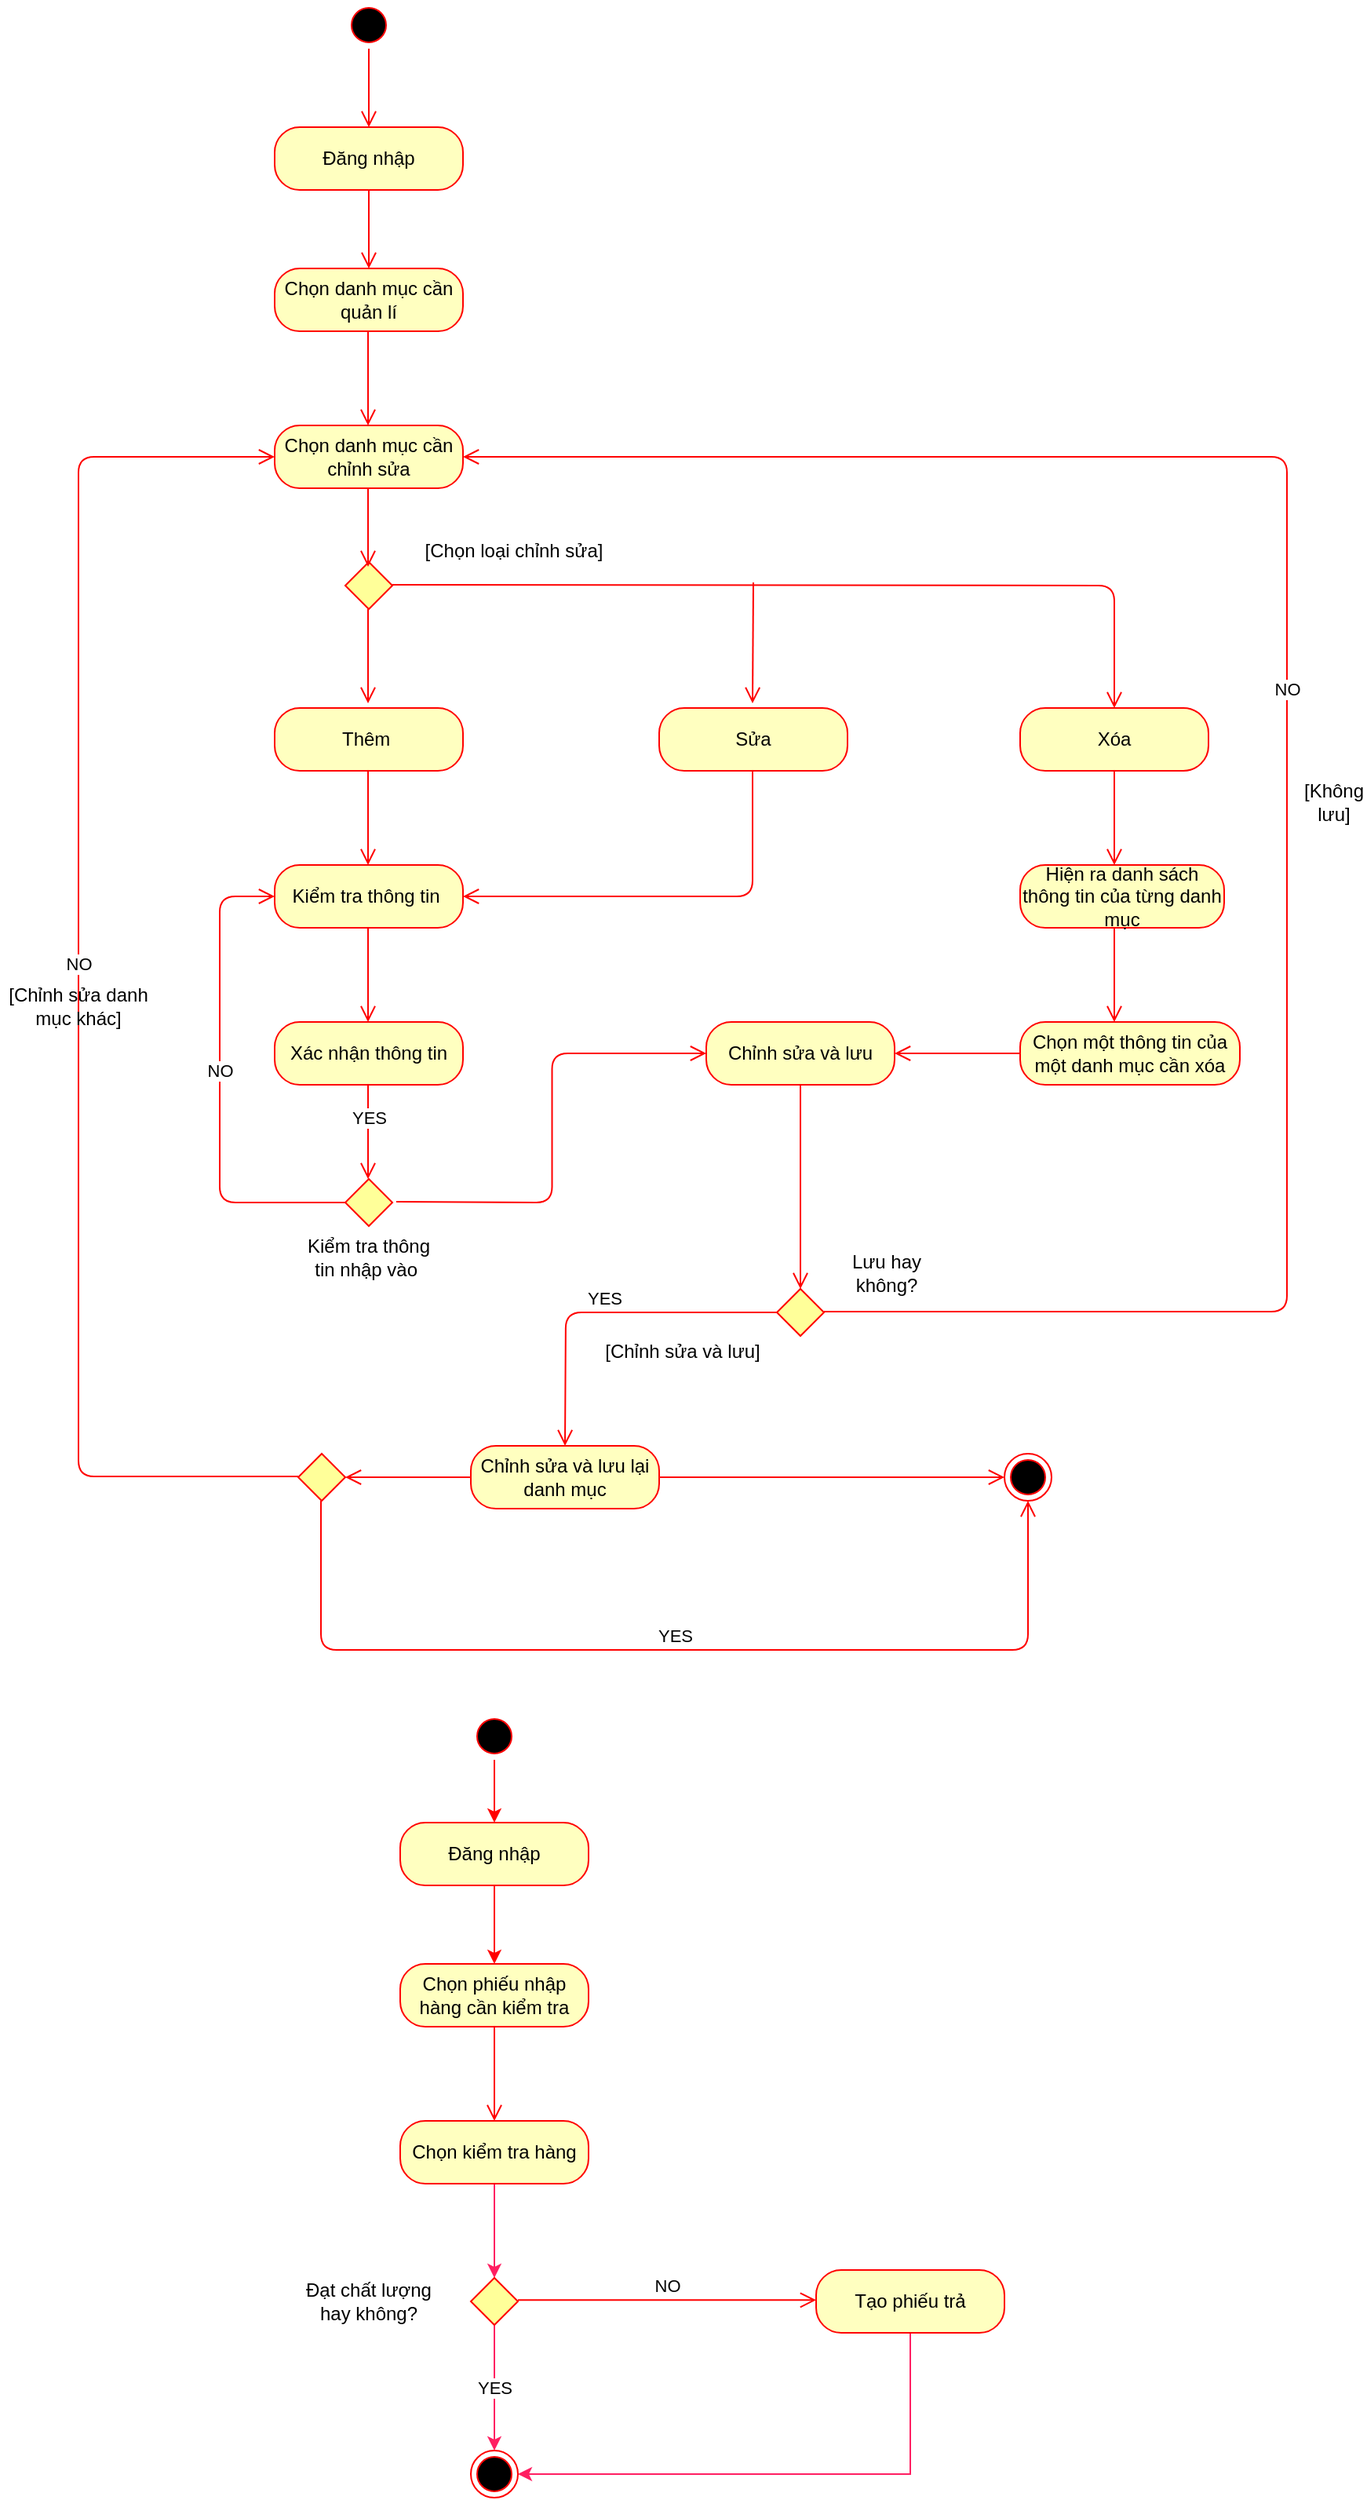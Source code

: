 <mxfile version="13.10.2" type="github">
  <diagram name="Page-1" id="e7e014a7-5840-1c2e-5031-d8a46d1fe8dd">
    <mxGraphModel dx="1037" dy="1389" grid="1" gridSize="10" guides="1" tooltips="1" connect="1" arrows="1" fold="1" page="1" pageScale="1" pageWidth="1169" pageHeight="826" background="#ffffff" math="0" shadow="0">
      <root>
        <mxCell id="0" />
        <mxCell id="1" parent="0" />
        <mxCell id="-c-wwAFa2-BwszWhMHXV-42" value="" style="ellipse;html=1;shape=startState;fillColor=#000000;strokeColor=#ff0000;" parent="1" vertex="1">
          <mxGeometry x="500" y="-800" width="30" height="30" as="geometry" />
        </mxCell>
        <mxCell id="-c-wwAFa2-BwszWhMHXV-43" value="" style="edgeStyle=orthogonalEdgeStyle;html=1;verticalAlign=bottom;endArrow=open;endSize=8;strokeColor=#ff0000;" parent="1" source="-c-wwAFa2-BwszWhMHXV-42" edge="1">
          <mxGeometry relative="1" as="geometry">
            <mxPoint x="515" y="-720" as="targetPoint" />
          </mxGeometry>
        </mxCell>
        <mxCell id="-c-wwAFa2-BwszWhMHXV-44" value="Đăng nhập" style="rounded=1;whiteSpace=wrap;html=1;arcSize=40;fontColor=#000000;fillColor=#ffffc0;strokeColor=#ff0000;" parent="1" vertex="1">
          <mxGeometry x="455" y="-720" width="120" height="40" as="geometry" />
        </mxCell>
        <mxCell id="-c-wwAFa2-BwszWhMHXV-45" value="" style="edgeStyle=orthogonalEdgeStyle;html=1;verticalAlign=bottom;endArrow=open;endSize=8;strokeColor=#ff0000;" parent="1" source="-c-wwAFa2-BwszWhMHXV-44" edge="1">
          <mxGeometry relative="1" as="geometry">
            <mxPoint x="515" y="-630" as="targetPoint" />
          </mxGeometry>
        </mxCell>
        <mxCell id="-c-wwAFa2-BwszWhMHXV-46" value="Chọn danh mục cần quản lí" style="rounded=1;whiteSpace=wrap;html=1;arcSize=40;fontColor=#000000;fillColor=#ffffc0;strokeColor=#ff0000;" parent="1" vertex="1">
          <mxGeometry x="455" y="-630" width="120" height="40" as="geometry" />
        </mxCell>
        <mxCell id="-c-wwAFa2-BwszWhMHXV-47" value="" style="edgeStyle=orthogonalEdgeStyle;html=1;verticalAlign=bottom;endArrow=open;endSize=8;strokeColor=#ff0000;" parent="1" edge="1">
          <mxGeometry relative="1" as="geometry">
            <mxPoint x="514.5" y="-530" as="targetPoint" />
            <mxPoint x="514.5" y="-590" as="sourcePoint" />
          </mxGeometry>
        </mxCell>
        <mxCell id="-c-wwAFa2-BwszWhMHXV-48" value="" style="rhombus;fillColor=#FFFF99;strokeColor=#FF0000;" parent="1" vertex="1">
          <mxGeometry x="500" y="-443" width="30" height="30" as="geometry" />
        </mxCell>
        <mxCell id="-c-wwAFa2-BwszWhMHXV-49" value="" style="html=1;verticalAlign=bottom;endArrow=open;endSize=8;strokeColor=#ff0000;edgeStyle=orthogonalEdgeStyle;entryX=0.5;entryY=0;entryDx=0;entryDy=0;" parent="1" target="-c-wwAFa2-BwszWhMHXV-59" edge="1">
          <mxGeometry relative="1" as="geometry">
            <mxPoint x="1000" y="-428" as="targetPoint" />
            <mxPoint x="530" y="-428.5" as="sourcePoint" />
          </mxGeometry>
        </mxCell>
        <mxCell id="-c-wwAFa2-BwszWhMHXV-50" value="" style="edgeStyle=orthogonalEdgeStyle;html=1;verticalAlign=bottom;endArrow=open;endSize=8;strokeColor=#ff0000;" parent="1" edge="1">
          <mxGeometry relative="1" as="geometry">
            <mxPoint x="514.5" y="-353" as="targetPoint" />
            <mxPoint x="514.5" y="-413" as="sourcePoint" />
          </mxGeometry>
        </mxCell>
        <mxCell id="-c-wwAFa2-BwszWhMHXV-51" value="" style="edgeStyle=orthogonalEdgeStyle;html=1;verticalAlign=bottom;endArrow=open;endSize=8;strokeColor=#ff0000;" parent="1" edge="1">
          <mxGeometry relative="1" as="geometry">
            <mxPoint x="514.5" y="-440" as="targetPoint" />
            <mxPoint x="514.5" y="-500" as="sourcePoint" />
          </mxGeometry>
        </mxCell>
        <mxCell id="-c-wwAFa2-BwszWhMHXV-52" value="Thêm&amp;nbsp;" style="rounded=1;whiteSpace=wrap;html=1;arcSize=40;fontColor=#000000;fillColor=#ffffc0;strokeColor=#ff0000;" parent="1" vertex="1">
          <mxGeometry x="455" y="-350" width="120" height="40" as="geometry" />
        </mxCell>
        <mxCell id="-c-wwAFa2-BwszWhMHXV-53" value="Chọn danh mục cần chỉnh sửa" style="rounded=1;whiteSpace=wrap;html=1;arcSize=40;fontColor=#000000;fillColor=#ffffc0;strokeColor=#ff0000;" parent="1" vertex="1">
          <mxGeometry x="455" y="-530" width="120" height="40" as="geometry" />
        </mxCell>
        <mxCell id="-c-wwAFa2-BwszWhMHXV-57" value="[Chọn loại chỉnh sửa]" style="text;html=1;strokeColor=none;fillColor=none;align=center;verticalAlign=middle;whiteSpace=wrap;rounded=0;" parent="1" vertex="1">
          <mxGeometry x="545" y="-460" width="125" height="20" as="geometry" />
        </mxCell>
        <mxCell id="-c-wwAFa2-BwszWhMHXV-58" value="Sửa" style="rounded=1;whiteSpace=wrap;html=1;arcSize=40;fontColor=#000000;fillColor=#ffffc0;strokeColor=#ff0000;" parent="1" vertex="1">
          <mxGeometry x="700" y="-350" width="120" height="40" as="geometry" />
        </mxCell>
        <mxCell id="-c-wwAFa2-BwszWhMHXV-59" value="Xóa" style="rounded=1;whiteSpace=wrap;html=1;arcSize=40;fontColor=#000000;fillColor=#ffffc0;strokeColor=#ff0000;" parent="1" vertex="1">
          <mxGeometry x="930" y="-350" width="120" height="40" as="geometry" />
        </mxCell>
        <mxCell id="-c-wwAFa2-BwszWhMHXV-61" value="" style="html=1;verticalAlign=bottom;endArrow=open;endSize=8;strokeColor=#ff0000;" parent="1" edge="1">
          <mxGeometry relative="1" as="geometry">
            <mxPoint x="759.5" y="-353" as="targetPoint" />
            <mxPoint x="760" y="-430" as="sourcePoint" />
          </mxGeometry>
        </mxCell>
        <mxCell id="-c-wwAFa2-BwszWhMHXV-62" value="Kiểm tra thông tin&amp;nbsp;" style="rounded=1;whiteSpace=wrap;html=1;arcSize=40;fontColor=#000000;fillColor=#ffffc0;strokeColor=#ff0000;" parent="1" vertex="1">
          <mxGeometry x="455" y="-250" width="120" height="40" as="geometry" />
        </mxCell>
        <mxCell id="-c-wwAFa2-BwszWhMHXV-63" value="" style="edgeStyle=orthogonalEdgeStyle;html=1;verticalAlign=bottom;endArrow=open;endSize=8;strokeColor=#ff0000;" parent="1" edge="1">
          <mxGeometry relative="1" as="geometry">
            <mxPoint x="514.5" y="-250" as="targetPoint" />
            <mxPoint x="514.5" y="-310" as="sourcePoint" />
          </mxGeometry>
        </mxCell>
        <mxCell id="-c-wwAFa2-BwszWhMHXV-65" value="" style="edgeStyle=orthogonalEdgeStyle;html=1;verticalAlign=bottom;endArrow=open;endSize=8;strokeColor=#ff0000;entryX=1;entryY=0.5;entryDx=0;entryDy=0;" parent="1" target="-c-wwAFa2-BwszWhMHXV-62" edge="1">
          <mxGeometry relative="1" as="geometry">
            <mxPoint x="759.5" y="-250" as="targetPoint" />
            <mxPoint x="759.5" y="-310" as="sourcePoint" />
            <Array as="points">
              <mxPoint x="760" y="-230" />
            </Array>
          </mxGeometry>
        </mxCell>
        <mxCell id="-c-wwAFa2-BwszWhMHXV-66" value="Xác nhận thông tin" style="rounded=1;whiteSpace=wrap;html=1;arcSize=40;fontColor=#000000;fillColor=#ffffc0;strokeColor=#ff0000;" parent="1" vertex="1">
          <mxGeometry x="455" y="-150" width="120" height="40" as="geometry" />
        </mxCell>
        <mxCell id="-c-wwAFa2-BwszWhMHXV-67" value="" style="edgeStyle=orthogonalEdgeStyle;html=1;verticalAlign=bottom;endArrow=open;endSize=8;strokeColor=#ff0000;" parent="1" edge="1">
          <mxGeometry relative="1" as="geometry">
            <mxPoint x="514.5" y="-150" as="targetPoint" />
            <mxPoint x="514.5" y="-210" as="sourcePoint" />
          </mxGeometry>
        </mxCell>
        <mxCell id="-c-wwAFa2-BwszWhMHXV-68" value="YES" style="edgeStyle=orthogonalEdgeStyle;html=1;verticalAlign=bottom;endArrow=open;endSize=8;strokeColor=#ff0000;" parent="1" edge="1">
          <mxGeometry relative="1" as="geometry">
            <mxPoint x="514.5" y="-50" as="targetPoint" />
            <mxPoint x="514.5" y="-110" as="sourcePoint" />
          </mxGeometry>
        </mxCell>
        <mxCell id="-c-wwAFa2-BwszWhMHXV-70" value="" style="rhombus;fillColor=#FFFF99;strokeColor=#FF0000;" parent="1" vertex="1">
          <mxGeometry x="500" y="-50" width="30" height="30" as="geometry" />
        </mxCell>
        <mxCell id="-c-wwAFa2-BwszWhMHXV-71" value="NO" style="edgeStyle=orthogonalEdgeStyle;html=1;verticalAlign=bottom;endArrow=open;endSize=8;strokeColor=#ff0000;exitX=0;exitY=0.5;exitDx=0;exitDy=0;" parent="1" source="-c-wwAFa2-BwszWhMHXV-70" edge="1">
          <mxGeometry relative="1" as="geometry">
            <mxPoint x="455" y="-230" as="targetPoint" />
            <mxPoint x="500" y="-30" as="sourcePoint" />
            <Array as="points">
              <mxPoint x="420" y="-35" />
              <mxPoint x="420" y="-230" />
              <mxPoint x="455" y="-230" />
            </Array>
          </mxGeometry>
        </mxCell>
        <mxCell id="-c-wwAFa2-BwszWhMHXV-74" value="" style="edgeStyle=orthogonalEdgeStyle;html=1;verticalAlign=bottom;endArrow=open;endSize=8;strokeColor=#ff0000;entryX=0;entryY=0.5;entryDx=0;entryDy=0;" parent="1" target="-c-wwAFa2-BwszWhMHXV-77" edge="1">
          <mxGeometry relative="1" as="geometry">
            <mxPoint x="682.5" y="-35.5" as="targetPoint" />
            <mxPoint x="532.5" y="-35.5" as="sourcePoint" />
          </mxGeometry>
        </mxCell>
        <mxCell id="-c-wwAFa2-BwszWhMHXV-75" value="Hiện ra danh sách thông tin của từng danh mục" style="rounded=1;whiteSpace=wrap;html=1;arcSize=40;fontColor=#000000;fillColor=#ffffc0;strokeColor=#ff0000;" parent="1" vertex="1">
          <mxGeometry x="930" y="-250" width="130" height="40" as="geometry" />
        </mxCell>
        <mxCell id="-c-wwAFa2-BwszWhMHXV-76" value="Chọn một thông tin của một danh mục cần xóa" style="rounded=1;whiteSpace=wrap;html=1;arcSize=40;fontColor=#000000;fillColor=#ffffc0;strokeColor=#ff0000;" parent="1" vertex="1">
          <mxGeometry x="930" y="-150" width="140" height="40" as="geometry" />
        </mxCell>
        <mxCell id="-c-wwAFa2-BwszWhMHXV-77" value="Chỉnh sửa và lưu" style="rounded=1;whiteSpace=wrap;html=1;arcSize=40;fontColor=#000000;fillColor=#ffffc0;strokeColor=#ff0000;" parent="1" vertex="1">
          <mxGeometry x="730" y="-150" width="120" height="40" as="geometry" />
        </mxCell>
        <mxCell id="-c-wwAFa2-BwszWhMHXV-78" value="" style="html=1;verticalAlign=bottom;endArrow=open;endSize=8;strokeColor=#ff0000;" parent="1" edge="1">
          <mxGeometry relative="1" as="geometry">
            <mxPoint x="990" y="-250" as="targetPoint" />
            <mxPoint x="990" y="-310" as="sourcePoint" />
          </mxGeometry>
        </mxCell>
        <mxCell id="-c-wwAFa2-BwszWhMHXV-79" value="" style="html=1;verticalAlign=bottom;endArrow=open;endSize=8;strokeColor=#ff0000;" parent="1" edge="1">
          <mxGeometry relative="1" as="geometry">
            <mxPoint x="990" y="-150" as="targetPoint" />
            <mxPoint x="990" y="-210" as="sourcePoint" />
          </mxGeometry>
        </mxCell>
        <mxCell id="-c-wwAFa2-BwszWhMHXV-80" value="" style="html=1;verticalAlign=bottom;endArrow=open;endSize=8;strokeColor=#ff0000;exitX=0;exitY=0.5;exitDx=0;exitDy=0;entryX=1;entryY=0.5;entryDx=0;entryDy=0;" parent="1" source="-c-wwAFa2-BwszWhMHXV-76" target="-c-wwAFa2-BwszWhMHXV-77" edge="1">
          <mxGeometry relative="1" as="geometry">
            <mxPoint x="870" y="-103" as="targetPoint" />
            <mxPoint x="870.5" y="-180" as="sourcePoint" />
          </mxGeometry>
        </mxCell>
        <mxCell id="-c-wwAFa2-BwszWhMHXV-81" value="" style="html=1;verticalAlign=bottom;endArrow=open;endSize=8;strokeColor=#ff0000;" parent="1" edge="1">
          <mxGeometry relative="1" as="geometry">
            <mxPoint x="790" y="20" as="targetPoint" />
            <mxPoint x="790" y="-110" as="sourcePoint" />
          </mxGeometry>
        </mxCell>
        <mxCell id="-c-wwAFa2-BwszWhMHXV-82" value="" style="rhombus;fillColor=#FFFF99;strokeColor=#FF0000;" parent="1" vertex="1">
          <mxGeometry x="775" y="20" width="30" height="30" as="geometry" />
        </mxCell>
        <mxCell id="-c-wwAFa2-BwszWhMHXV-83" value="NO" style="html=1;verticalAlign=bottom;endArrow=open;endSize=8;strokeColor=#ff0000;edgeStyle=orthogonalEdgeStyle;entryX=1;entryY=0.5;entryDx=0;entryDy=0;" parent="1" target="-c-wwAFa2-BwszWhMHXV-53" edge="1">
          <mxGeometry relative="1" as="geometry">
            <mxPoint x="969.5" y="34.5" as="targetPoint" />
            <mxPoint x="805" y="34.5" as="sourcePoint" />
            <Array as="points">
              <mxPoint x="1100" y="35" />
              <mxPoint x="1100" y="-510" />
            </Array>
          </mxGeometry>
        </mxCell>
        <mxCell id="-c-wwAFa2-BwszWhMHXV-84" value="[Không lưu]" style="text;html=1;strokeColor=none;fillColor=none;align=center;verticalAlign=middle;whiteSpace=wrap;rounded=0;" parent="1" vertex="1">
          <mxGeometry x="1110" y="-300" width="40" height="20" as="geometry" />
        </mxCell>
        <mxCell id="-c-wwAFa2-BwszWhMHXV-85" value="YES" style="html=1;verticalAlign=bottom;endArrow=open;endSize=8;strokeColor=#ff0000;edgeStyle=orthogonalEdgeStyle;exitX=0;exitY=0.5;exitDx=0;exitDy=0;" parent="1" source="-c-wwAFa2-BwszWhMHXV-82" edge="1">
          <mxGeometry relative="1" as="geometry">
            <mxPoint x="640" y="120" as="targetPoint" />
            <mxPoint x="790" y="50" as="sourcePoint" />
          </mxGeometry>
        </mxCell>
        <mxCell id="-c-wwAFa2-BwszWhMHXV-86" value="Chỉnh sửa và lưu lại danh mục" style="rounded=1;whiteSpace=wrap;html=1;arcSize=40;fontColor=#000000;fillColor=#ffffc0;strokeColor=#ff0000;" parent="1" vertex="1">
          <mxGeometry x="580" y="120" width="120" height="40" as="geometry" />
        </mxCell>
        <mxCell id="-c-wwAFa2-BwszWhMHXV-87" value="[Chỉnh sửa và lưu]" style="text;html=1;strokeColor=none;fillColor=none;align=center;verticalAlign=middle;whiteSpace=wrap;rounded=0;" parent="1" vertex="1">
          <mxGeometry x="655" y="50" width="120" height="20" as="geometry" />
        </mxCell>
        <mxCell id="-c-wwAFa2-BwszWhMHXV-88" value="" style="html=1;verticalAlign=bottom;endArrow=open;endSize=8;strokeColor=#ff0000;exitX=0;exitY=0.5;exitDx=0;exitDy=0;entryX=1;entryY=0.5;entryDx=0;entryDy=0;" parent="1" edge="1">
          <mxGeometry relative="1" as="geometry">
            <mxPoint x="500" y="140" as="targetPoint" />
            <mxPoint x="580" y="140" as="sourcePoint" />
          </mxGeometry>
        </mxCell>
        <mxCell id="-c-wwAFa2-BwszWhMHXV-89" value="" style="rhombus;fillColor=#FFFF99;strokeColor=#FF0000;" parent="1" vertex="1">
          <mxGeometry x="470" y="125" width="30" height="30" as="geometry" />
        </mxCell>
        <mxCell id="-c-wwAFa2-BwszWhMHXV-90" value="NO" style="html=1;verticalAlign=bottom;endArrow=open;endSize=8;strokeColor=#ff0000;exitX=0;exitY=0.5;exitDx=0;exitDy=0;entryX=0;entryY=0.5;entryDx=0;entryDy=0;edgeStyle=orthogonalEdgeStyle;" parent="1" target="-c-wwAFa2-BwszWhMHXV-53" edge="1">
          <mxGeometry relative="1" as="geometry">
            <mxPoint x="390" y="139.5" as="targetPoint" />
            <mxPoint x="470" y="139.5" as="sourcePoint" />
            <Array as="points">
              <mxPoint x="330" y="140" />
              <mxPoint x="330" y="-510" />
            </Array>
          </mxGeometry>
        </mxCell>
        <mxCell id="-c-wwAFa2-BwszWhMHXV-91" value="[Chỉnh sửa danh mục khác]" style="text;html=1;strokeColor=none;fillColor=none;align=center;verticalAlign=middle;whiteSpace=wrap;rounded=0;" parent="1" vertex="1">
          <mxGeometry x="280" y="-170" width="100" height="20" as="geometry" />
        </mxCell>
        <mxCell id="-c-wwAFa2-BwszWhMHXV-93" value="" style="edgeStyle=orthogonalEdgeStyle;html=1;verticalAlign=bottom;endArrow=open;endSize=8;strokeColor=#ff0000;" parent="1" edge="1">
          <mxGeometry relative="1" as="geometry">
            <mxPoint x="920" y="140" as="targetPoint" />
            <mxPoint x="700" y="140" as="sourcePoint" />
          </mxGeometry>
        </mxCell>
        <mxCell id="-c-wwAFa2-BwszWhMHXV-94" value="" style="ellipse;html=1;shape=endState;fillColor=#000000;strokeColor=#ff0000;" parent="1" vertex="1">
          <mxGeometry x="920" y="125" width="30" height="30" as="geometry" />
        </mxCell>
        <mxCell id="-c-wwAFa2-BwszWhMHXV-95" value="YES" style="edgeStyle=orthogonalEdgeStyle;html=1;verticalAlign=bottom;endArrow=open;endSize=8;strokeColor=#ff0000;entryX=0.5;entryY=1;entryDx=0;entryDy=0;" parent="1" target="-c-wwAFa2-BwszWhMHXV-94" edge="1">
          <mxGeometry relative="1" as="geometry">
            <mxPoint x="484.5" y="215" as="targetPoint" />
            <mxPoint x="484.5" y="155" as="sourcePoint" />
            <Array as="points">
              <mxPoint x="485" y="250" />
              <mxPoint x="935" y="250" />
            </Array>
          </mxGeometry>
        </mxCell>
        <mxCell id="0pxNcGVsvzD9zgSRN0-3-3" style="rounded=0;orthogonalLoop=1;jettySize=auto;html=1;exitX=0.5;exitY=1;exitDx=0;exitDy=0;strokeColor=#FF0000;" edge="1" parent="1" source="-c-wwAFa2-BwszWhMHXV-96" target="0pxNcGVsvzD9zgSRN0-3-1">
          <mxGeometry relative="1" as="geometry" />
        </mxCell>
        <mxCell id="-c-wwAFa2-BwszWhMHXV-96" value="" style="ellipse;html=1;shape=startState;fillColor=#000000;strokeColor=#ff0000;" parent="1" vertex="1">
          <mxGeometry x="580" y="290" width="30" height="30" as="geometry" />
        </mxCell>
        <mxCell id="-c-wwAFa2-BwszWhMHXV-98" value="Chọn phiếu nhập hàng cần kiểm tra" style="rounded=1;whiteSpace=wrap;html=1;arcSize=40;fontColor=#000000;fillColor=#ffffc0;strokeColor=#ff0000;" parent="1" vertex="1">
          <mxGeometry x="535" y="450" width="120" height="40" as="geometry" />
        </mxCell>
        <mxCell id="-c-wwAFa2-BwszWhMHXV-99" value="" style="edgeStyle=orthogonalEdgeStyle;html=1;verticalAlign=bottom;endArrow=open;endSize=8;strokeColor=#ff0000;" parent="1" source="-c-wwAFa2-BwszWhMHXV-98" edge="1">
          <mxGeometry relative="1" as="geometry">
            <mxPoint x="595" y="550" as="targetPoint" />
          </mxGeometry>
        </mxCell>
        <mxCell id="-c-wwAFa2-BwszWhMHXV-102" value="NO" style="edgeStyle=orthogonalEdgeStyle;html=1;verticalAlign=bottom;endArrow=open;endSize=8;strokeColor=#ff0000;" parent="1" edge="1">
          <mxGeometry relative="1" as="geometry">
            <mxPoint x="800" y="664.17" as="targetPoint" />
            <mxPoint x="610" y="664.17" as="sourcePoint" />
          </mxGeometry>
        </mxCell>
        <mxCell id="-c-wwAFa2-BwszWhMHXV-110" style="edgeStyle=none;rounded=0;orthogonalLoop=1;jettySize=auto;html=1;exitX=0.5;exitY=1;exitDx=0;exitDy=0;entryX=0.5;entryY=0;entryDx=0;entryDy=0;strokeColor=#FF1F62;" parent="1" source="-c-wwAFa2-BwszWhMHXV-104" target="-c-wwAFa2-BwszWhMHXV-109" edge="1">
          <mxGeometry relative="1" as="geometry" />
        </mxCell>
        <mxCell id="-c-wwAFa2-BwszWhMHXV-104" value="Chọn kiểm tra hàng" style="rounded=1;whiteSpace=wrap;html=1;arcSize=40;fontColor=#000000;fillColor=#ffffc0;strokeColor=#ff0000;" parent="1" vertex="1">
          <mxGeometry x="535" y="550" width="120" height="40" as="geometry" />
        </mxCell>
        <mxCell id="-c-wwAFa2-BwszWhMHXV-111" value="YES" style="edgeStyle=none;rounded=0;orthogonalLoop=1;jettySize=auto;html=1;strokeColor=#FF1F62;" parent="1" source="-c-wwAFa2-BwszWhMHXV-109" edge="1">
          <mxGeometry relative="1" as="geometry">
            <mxPoint x="595" y="760" as="targetPoint" />
          </mxGeometry>
        </mxCell>
        <mxCell id="-c-wwAFa2-BwszWhMHXV-109" value="" style="rhombus;fillColor=#FFFF99;strokeColor=#FF0000;" parent="1" vertex="1">
          <mxGeometry x="580" y="650" width="30" height="30" as="geometry" />
        </mxCell>
        <mxCell id="-c-wwAFa2-BwszWhMHXV-113" style="edgeStyle=orthogonalEdgeStyle;rounded=0;orthogonalLoop=1;jettySize=auto;html=1;strokeColor=#FF1F62;entryX=1;entryY=0.5;entryDx=0;entryDy=0;" parent="1" source="-c-wwAFa2-BwszWhMHXV-112" target="-c-wwAFa2-BwszWhMHXV-114" edge="1">
          <mxGeometry relative="1" as="geometry">
            <mxPoint x="860" y="770" as="targetPoint" />
            <Array as="points">
              <mxPoint x="860" y="775" />
            </Array>
          </mxGeometry>
        </mxCell>
        <mxCell id="-c-wwAFa2-BwszWhMHXV-112" value="Tạo phiếu trả" style="rounded=1;whiteSpace=wrap;html=1;arcSize=40;fontColor=#000000;fillColor=#ffffc0;strokeColor=#ff0000;" parent="1" vertex="1">
          <mxGeometry x="800" y="645" width="120" height="40" as="geometry" />
        </mxCell>
        <mxCell id="-c-wwAFa2-BwszWhMHXV-114" value="" style="ellipse;html=1;shape=endState;fillColor=#000000;strokeColor=#ff0000;" parent="1" vertex="1">
          <mxGeometry x="580" y="760" width="30" height="30" as="geometry" />
        </mxCell>
        <mxCell id="0pxNcGVsvzD9zgSRN0-3-5" style="edgeStyle=none;rounded=0;orthogonalLoop=1;jettySize=auto;html=1;exitX=0.5;exitY=1;exitDx=0;exitDy=0;entryX=0.5;entryY=0;entryDx=0;entryDy=0;strokeColor=#FF0000;" edge="1" parent="1" source="0pxNcGVsvzD9zgSRN0-3-1" target="-c-wwAFa2-BwszWhMHXV-98">
          <mxGeometry relative="1" as="geometry" />
        </mxCell>
        <mxCell id="0pxNcGVsvzD9zgSRN0-3-1" value="Đăng nhập" style="rounded=1;whiteSpace=wrap;html=1;arcSize=40;fontColor=#000000;fillColor=#ffffc0;strokeColor=#ff0000;" vertex="1" parent="1">
          <mxGeometry x="535" y="360" width="120" height="40" as="geometry" />
        </mxCell>
        <mxCell id="0pxNcGVsvzD9zgSRN0-3-6" value="Đạt chất lượng hay không?" style="text;html=1;strokeColor=none;fillColor=none;align=center;verticalAlign=middle;whiteSpace=wrap;rounded=0;" vertex="1" parent="1">
          <mxGeometry x="470" y="655" width="90" height="20" as="geometry" />
        </mxCell>
        <mxCell id="0pxNcGVsvzD9zgSRN0-3-7" value="Kiểm tra thông tin nhập vào&amp;nbsp;" style="text;html=1;strokeColor=none;fillColor=none;align=center;verticalAlign=middle;whiteSpace=wrap;rounded=0;" vertex="1" parent="1">
          <mxGeometry x="470" y="-10" width="90" height="20" as="geometry" />
        </mxCell>
        <mxCell id="0pxNcGVsvzD9zgSRN0-3-8" value="Lưu hay không?" style="text;html=1;strokeColor=none;fillColor=none;align=center;verticalAlign=middle;whiteSpace=wrap;rounded=0;" vertex="1" parent="1">
          <mxGeometry x="810" width="70" height="20" as="geometry" />
        </mxCell>
      </root>
    </mxGraphModel>
  </diagram>
</mxfile>
